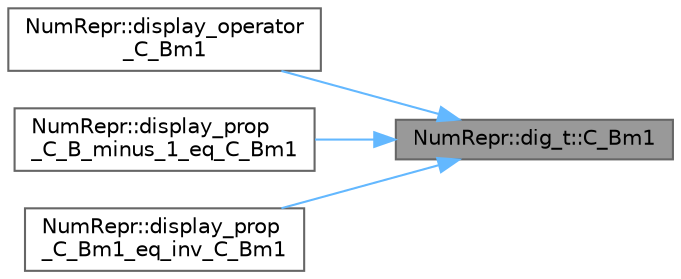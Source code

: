 digraph "NumRepr::dig_t::C_Bm1"
{
 // INTERACTIVE_SVG=YES
 // LATEX_PDF_SIZE
  bgcolor="transparent";
  edge [fontname=Helvetica,fontsize=10,labelfontname=Helvetica,labelfontsize=10];
  node [fontname=Helvetica,fontsize=10,shape=box,height=0.2,width=0.4];
  rankdir="RL";
  Node1 [label="NumRepr::dig_t::C_Bm1",height=0.2,width=0.4,color="gray40", fillcolor="grey60", style="filled", fontcolor="black",tooltip="\"C_Bm1\" es identico a \"operator!()\""];
  Node1 -> Node2 [dir="back",color="steelblue1",style="solid"];
  Node2 [label="NumRepr::display_operator\l_C_Bm1",height=0.2,width=0.4,color="grey40", fillcolor="white", style="filled",URL="$namespace_num_repr.html#a2525ee5f113018fcb89a1c8a6a28aa31",tooltip=" "];
  Node1 -> Node3 [dir="back",color="steelblue1",style="solid"];
  Node3 [label="NumRepr::display_prop\l_C_B_minus_1_eq_C_Bm1",height=0.2,width=0.4,color="grey40", fillcolor="white", style="filled",URL="$namespace_num_repr.html#ae0fc1d1a1935c51de9fa9490f212c168",tooltip=" "];
  Node1 -> Node4 [dir="back",color="steelblue1",style="solid"];
  Node4 [label="NumRepr::display_prop\l_C_Bm1_eq_inv_C_Bm1",height=0.2,width=0.4,color="grey40", fillcolor="white", style="filled",URL="$namespace_num_repr.html#adb8c5e5fc5db353e6db6327ac4c62742",tooltip=" "];
}
